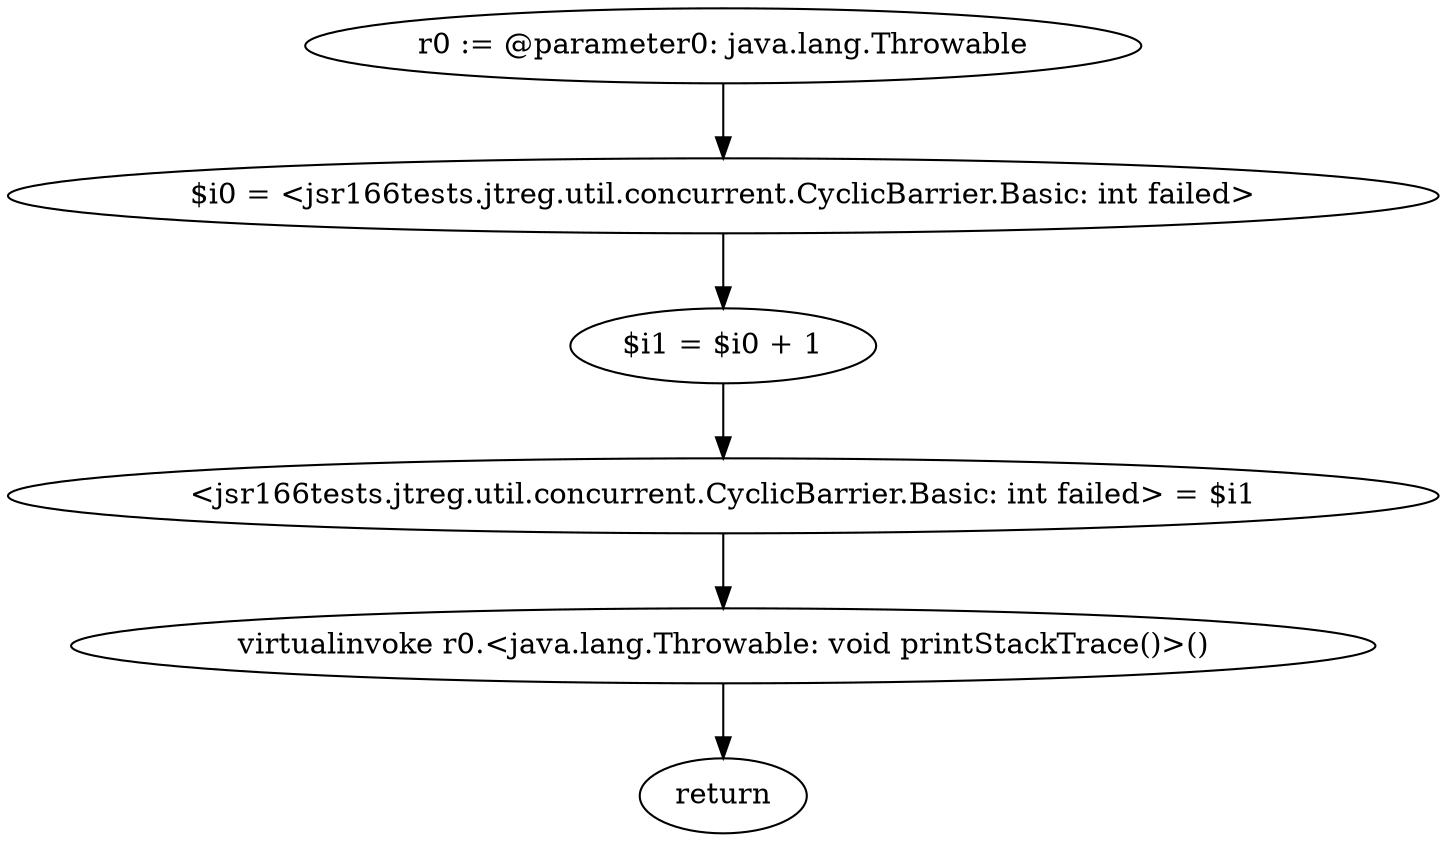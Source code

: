 digraph "unitGraph" {
    "r0 := @parameter0: java.lang.Throwable"
    "$i0 = <jsr166tests.jtreg.util.concurrent.CyclicBarrier.Basic: int failed>"
    "$i1 = $i0 + 1"
    "<jsr166tests.jtreg.util.concurrent.CyclicBarrier.Basic: int failed> = $i1"
    "virtualinvoke r0.<java.lang.Throwable: void printStackTrace()>()"
    "return"
    "r0 := @parameter0: java.lang.Throwable"->"$i0 = <jsr166tests.jtreg.util.concurrent.CyclicBarrier.Basic: int failed>";
    "$i0 = <jsr166tests.jtreg.util.concurrent.CyclicBarrier.Basic: int failed>"->"$i1 = $i0 + 1";
    "$i1 = $i0 + 1"->"<jsr166tests.jtreg.util.concurrent.CyclicBarrier.Basic: int failed> = $i1";
    "<jsr166tests.jtreg.util.concurrent.CyclicBarrier.Basic: int failed> = $i1"->"virtualinvoke r0.<java.lang.Throwable: void printStackTrace()>()";
    "virtualinvoke r0.<java.lang.Throwable: void printStackTrace()>()"->"return";
}
